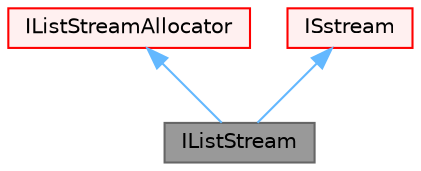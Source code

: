 digraph "IListStream"
{
 // LATEX_PDF_SIZE
  bgcolor="transparent";
  edge [fontname=Helvetica,fontsize=10,labelfontname=Helvetica,labelfontsize=10];
  node [fontname=Helvetica,fontsize=10,shape=box,height=0.2,width=0.4];
  Node1 [id="Node000001",label="IListStream",height=0.2,width=0.4,color="gray40", fillcolor="grey60", style="filled", fontcolor="black",tooltip="An input stream that reads from a List and manages the List storage. Similar to IStringStream but wit..."];
  Node2 -> Node1 [id="edge1_Node000001_Node000002",dir="back",color="steelblue1",style="solid",tooltip=" "];
  Node2 [id="Node000002",label="IListStreamAllocator",height=0.2,width=0.4,color="red", fillcolor="#FFF0F0", style="filled",URL="$classFoam_1_1Detail_1_1IListStreamAllocator.html",tooltip=" "];
  Node12 -> Node1 [id="edge2_Node000001_Node000012",dir="back",color="steelblue1",style="solid",tooltip=" "];
  Node12 [id="Node000012",label="ISstream",height=0.2,width=0.4,color="red", fillcolor="#FFF0F0", style="filled",URL="$classFoam_1_1ISstream.html",tooltip="Generic input stream using a standard (STL) stream."];
}
